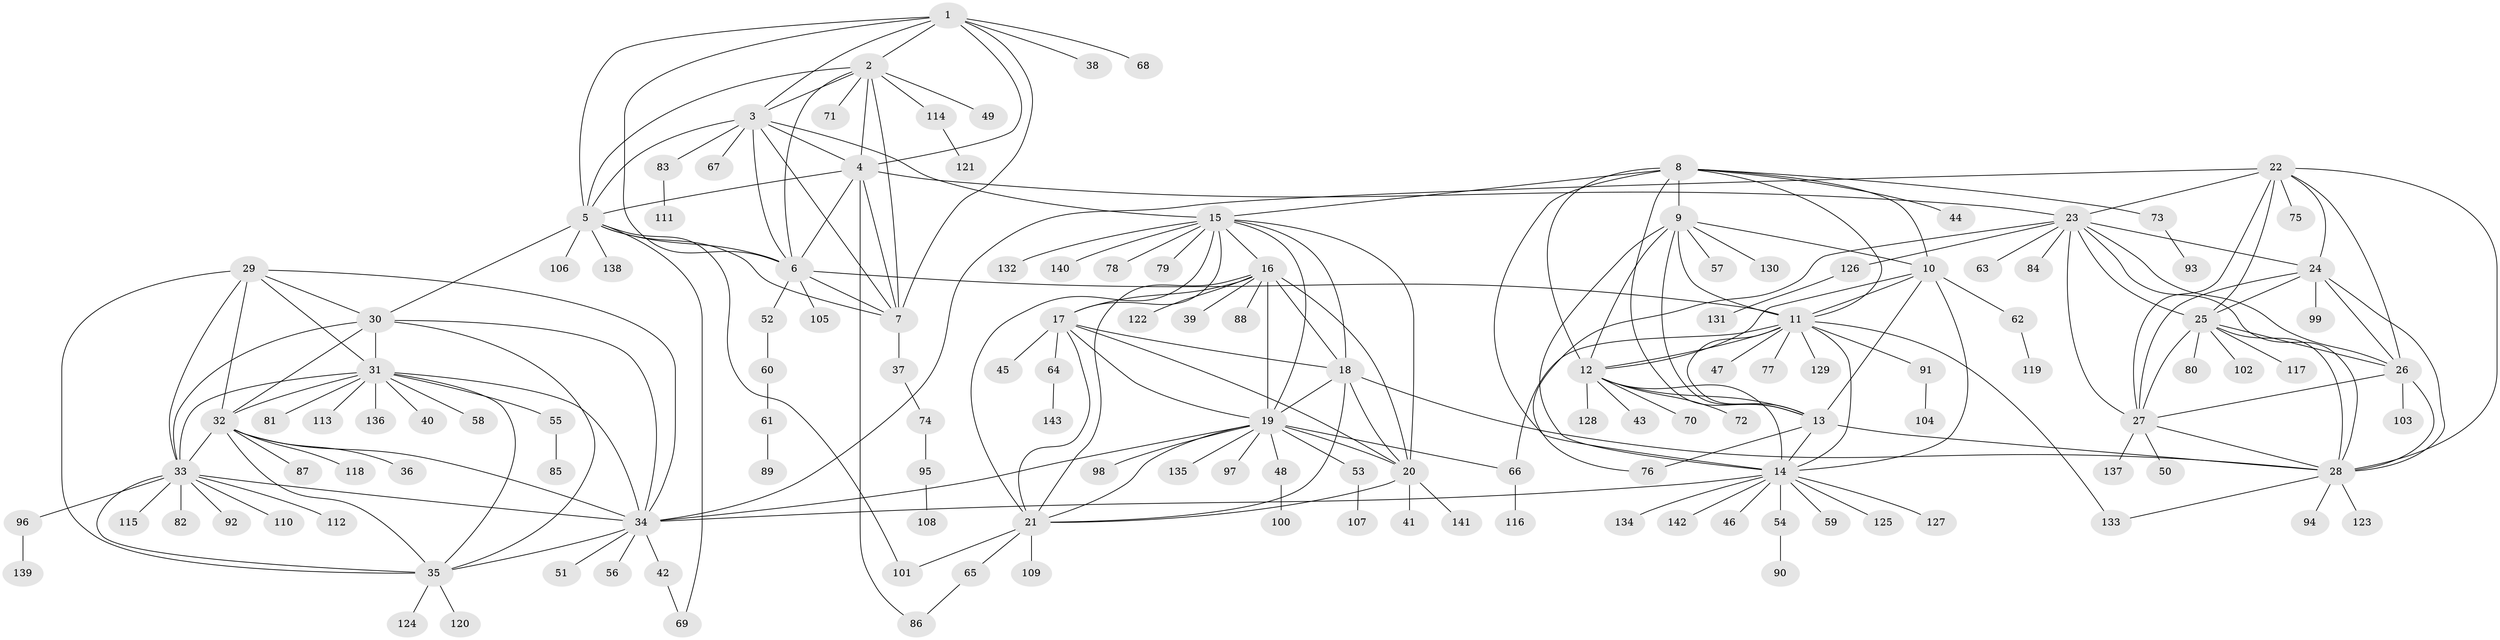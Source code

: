 // coarse degree distribution, {10: 0.036036036036036036, 9: 0.02702702702702703, 5: 0.036036036036036036, 7: 0.018018018018018018, 8: 0.018018018018018018, 13: 0.009009009009009009, 11: 0.02702702702702703, 6: 0.02702702702702703, 4: 0.009009009009009009, 12: 0.009009009009009009, 2: 0.12612612612612611, 1: 0.6576576576576577}
// Generated by graph-tools (version 1.1) at 2025/52/02/27/25 19:52:19]
// undirected, 143 vertices, 229 edges
graph export_dot {
graph [start="1"]
  node [color=gray90,style=filled];
  1;
  2;
  3;
  4;
  5;
  6;
  7;
  8;
  9;
  10;
  11;
  12;
  13;
  14;
  15;
  16;
  17;
  18;
  19;
  20;
  21;
  22;
  23;
  24;
  25;
  26;
  27;
  28;
  29;
  30;
  31;
  32;
  33;
  34;
  35;
  36;
  37;
  38;
  39;
  40;
  41;
  42;
  43;
  44;
  45;
  46;
  47;
  48;
  49;
  50;
  51;
  52;
  53;
  54;
  55;
  56;
  57;
  58;
  59;
  60;
  61;
  62;
  63;
  64;
  65;
  66;
  67;
  68;
  69;
  70;
  71;
  72;
  73;
  74;
  75;
  76;
  77;
  78;
  79;
  80;
  81;
  82;
  83;
  84;
  85;
  86;
  87;
  88;
  89;
  90;
  91;
  92;
  93;
  94;
  95;
  96;
  97;
  98;
  99;
  100;
  101;
  102;
  103;
  104;
  105;
  106;
  107;
  108;
  109;
  110;
  111;
  112;
  113;
  114;
  115;
  116;
  117;
  118;
  119;
  120;
  121;
  122;
  123;
  124;
  125;
  126;
  127;
  128;
  129;
  130;
  131;
  132;
  133;
  134;
  135;
  136;
  137;
  138;
  139;
  140;
  141;
  142;
  143;
  1 -- 2;
  1 -- 3;
  1 -- 4;
  1 -- 5;
  1 -- 6;
  1 -- 7;
  1 -- 38;
  1 -- 68;
  2 -- 3;
  2 -- 4;
  2 -- 5;
  2 -- 6;
  2 -- 7;
  2 -- 49;
  2 -- 71;
  2 -- 114;
  3 -- 4;
  3 -- 5;
  3 -- 6;
  3 -- 7;
  3 -- 15;
  3 -- 67;
  3 -- 83;
  4 -- 5;
  4 -- 6;
  4 -- 7;
  4 -- 23;
  4 -- 86;
  5 -- 6;
  5 -- 7;
  5 -- 30;
  5 -- 69;
  5 -- 101;
  5 -- 106;
  5 -- 138;
  6 -- 7;
  6 -- 11;
  6 -- 52;
  6 -- 105;
  7 -- 37;
  8 -- 9;
  8 -- 10;
  8 -- 11;
  8 -- 12;
  8 -- 13;
  8 -- 14;
  8 -- 15;
  8 -- 44;
  8 -- 73;
  9 -- 10;
  9 -- 11;
  9 -- 12;
  9 -- 13;
  9 -- 14;
  9 -- 57;
  9 -- 130;
  10 -- 11;
  10 -- 12;
  10 -- 13;
  10 -- 14;
  10 -- 62;
  11 -- 12;
  11 -- 13;
  11 -- 14;
  11 -- 47;
  11 -- 66;
  11 -- 77;
  11 -- 91;
  11 -- 129;
  11 -- 133;
  12 -- 13;
  12 -- 14;
  12 -- 43;
  12 -- 70;
  12 -- 72;
  12 -- 128;
  13 -- 14;
  13 -- 28;
  13 -- 76;
  14 -- 34;
  14 -- 46;
  14 -- 54;
  14 -- 59;
  14 -- 125;
  14 -- 127;
  14 -- 134;
  14 -- 142;
  15 -- 16;
  15 -- 17;
  15 -- 18;
  15 -- 19;
  15 -- 20;
  15 -- 21;
  15 -- 78;
  15 -- 79;
  15 -- 132;
  15 -- 140;
  16 -- 17;
  16 -- 18;
  16 -- 19;
  16 -- 20;
  16 -- 21;
  16 -- 39;
  16 -- 88;
  16 -- 122;
  17 -- 18;
  17 -- 19;
  17 -- 20;
  17 -- 21;
  17 -- 45;
  17 -- 64;
  18 -- 19;
  18 -- 20;
  18 -- 21;
  18 -- 28;
  19 -- 20;
  19 -- 21;
  19 -- 34;
  19 -- 48;
  19 -- 53;
  19 -- 66;
  19 -- 97;
  19 -- 98;
  19 -- 135;
  20 -- 21;
  20 -- 41;
  20 -- 141;
  21 -- 65;
  21 -- 101;
  21 -- 109;
  22 -- 23;
  22 -- 24;
  22 -- 25;
  22 -- 26;
  22 -- 27;
  22 -- 28;
  22 -- 34;
  22 -- 75;
  23 -- 24;
  23 -- 25;
  23 -- 26;
  23 -- 27;
  23 -- 28;
  23 -- 63;
  23 -- 76;
  23 -- 84;
  23 -- 126;
  24 -- 25;
  24 -- 26;
  24 -- 27;
  24 -- 28;
  24 -- 99;
  25 -- 26;
  25 -- 27;
  25 -- 28;
  25 -- 80;
  25 -- 102;
  25 -- 117;
  26 -- 27;
  26 -- 28;
  26 -- 103;
  27 -- 28;
  27 -- 50;
  27 -- 137;
  28 -- 94;
  28 -- 123;
  28 -- 133;
  29 -- 30;
  29 -- 31;
  29 -- 32;
  29 -- 33;
  29 -- 34;
  29 -- 35;
  30 -- 31;
  30 -- 32;
  30 -- 33;
  30 -- 34;
  30 -- 35;
  31 -- 32;
  31 -- 33;
  31 -- 34;
  31 -- 35;
  31 -- 40;
  31 -- 55;
  31 -- 58;
  31 -- 81;
  31 -- 113;
  31 -- 136;
  32 -- 33;
  32 -- 34;
  32 -- 35;
  32 -- 36;
  32 -- 87;
  32 -- 118;
  33 -- 34;
  33 -- 35;
  33 -- 82;
  33 -- 92;
  33 -- 96;
  33 -- 110;
  33 -- 112;
  33 -- 115;
  34 -- 35;
  34 -- 42;
  34 -- 51;
  34 -- 56;
  35 -- 120;
  35 -- 124;
  37 -- 74;
  42 -- 69;
  48 -- 100;
  52 -- 60;
  53 -- 107;
  54 -- 90;
  55 -- 85;
  60 -- 61;
  61 -- 89;
  62 -- 119;
  64 -- 143;
  65 -- 86;
  66 -- 116;
  73 -- 93;
  74 -- 95;
  83 -- 111;
  91 -- 104;
  95 -- 108;
  96 -- 139;
  114 -- 121;
  126 -- 131;
}
